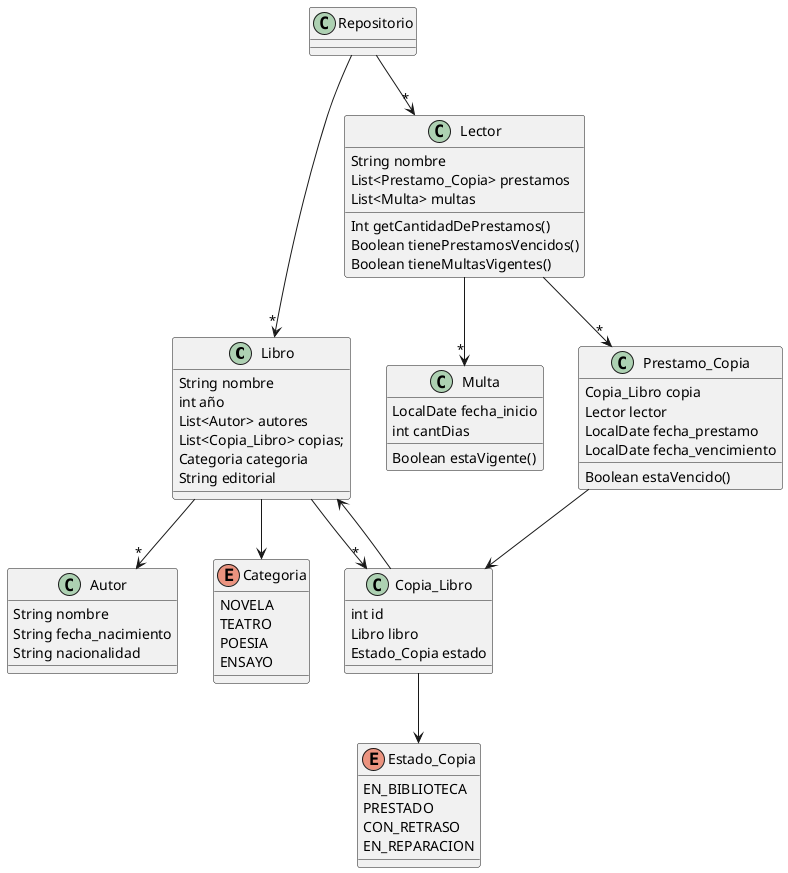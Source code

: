 @startuml
'https://plantuml.com/class-diagram

class Libro {
    String nombre
    int año
    List<Autor> autores
    List<Copia_Libro> copias;
    Categoria categoria
    String editorial

}

class Copia_Libro {
    int id
    Libro libro
    Estado_Copia estado

}
class Prestamo_Copia {
    Copia_Libro copia
    Lector lector
    LocalDate fecha_prestamo
    LocalDate fecha_vencimiento

    Boolean estaVencido()

}
class Autor {
    String nombre
    String fecha_nacimiento
    String nacionalidad
}

enum Categoria {
NOVELA
TEATRO
POESIA
ENSAYO
}
enum Estado_Copia {
EN_BIBLIOTECA
PRESTADO
CON_RETRASO
EN_REPARACION
}

class Lector{
    String nombre
    List<Prestamo_Copia> prestamos
    List<Multa> multas

    Int getCantidadDePrestamos()
    Boolean tienePrestamosVencidos()
    Boolean tieneMultasVigentes()
}
class Multa{
    LocalDate fecha_inicio
    int cantDias

    Boolean estaVigente()

}
class Repositorio{


}

Libro --> Categoria
Libro -->"*" Autor
Copia_Libro --> Estado_Copia
Copia_Libro --> Libro
Prestamo_Copia --> Copia_Libro
Lector -->"*" Multa
Libro -->"*" Copia_Libro
Lector -->"*" Prestamo_Copia
Repositorio -->"*" Libro
Repositorio -->"*" Lector
@enduml